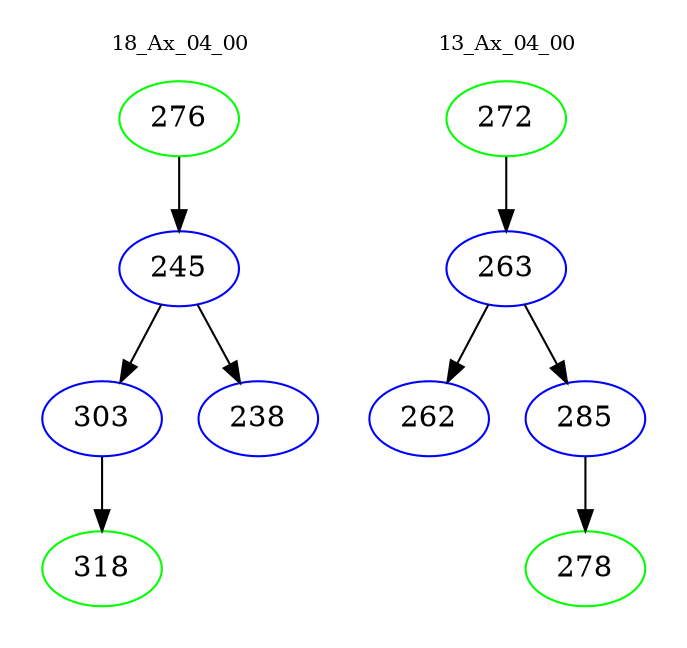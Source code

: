 digraph{
subgraph cluster_0 {
color = white
label = "18_Ax_04_00";
fontsize=10;
T0_276 [label="276", color="green"]
T0_276 -> T0_245 [color="black"]
T0_245 [label="245", color="blue"]
T0_245 -> T0_303 [color="black"]
T0_303 [label="303", color="blue"]
T0_303 -> T0_318 [color="black"]
T0_318 [label="318", color="green"]
T0_245 -> T0_238 [color="black"]
T0_238 [label="238", color="blue"]
}
subgraph cluster_1 {
color = white
label = "13_Ax_04_00";
fontsize=10;
T1_272 [label="272", color="green"]
T1_272 -> T1_263 [color="black"]
T1_263 [label="263", color="blue"]
T1_263 -> T1_262 [color="black"]
T1_262 [label="262", color="blue"]
T1_263 -> T1_285 [color="black"]
T1_285 [label="285", color="blue"]
T1_285 -> T1_278 [color="black"]
T1_278 [label="278", color="green"]
}
}
